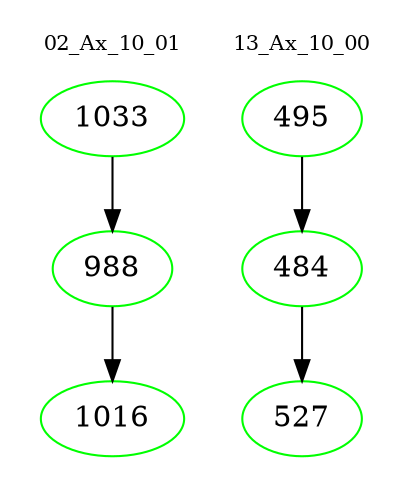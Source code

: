 digraph{
subgraph cluster_0 {
color = white
label = "02_Ax_10_01";
fontsize=10;
T0_1033 [label="1033", color="green"]
T0_1033 -> T0_988 [color="black"]
T0_988 [label="988", color="green"]
T0_988 -> T0_1016 [color="black"]
T0_1016 [label="1016", color="green"]
}
subgraph cluster_1 {
color = white
label = "13_Ax_10_00";
fontsize=10;
T1_495 [label="495", color="green"]
T1_495 -> T1_484 [color="black"]
T1_484 [label="484", color="green"]
T1_484 -> T1_527 [color="black"]
T1_527 [label="527", color="green"]
}
}
